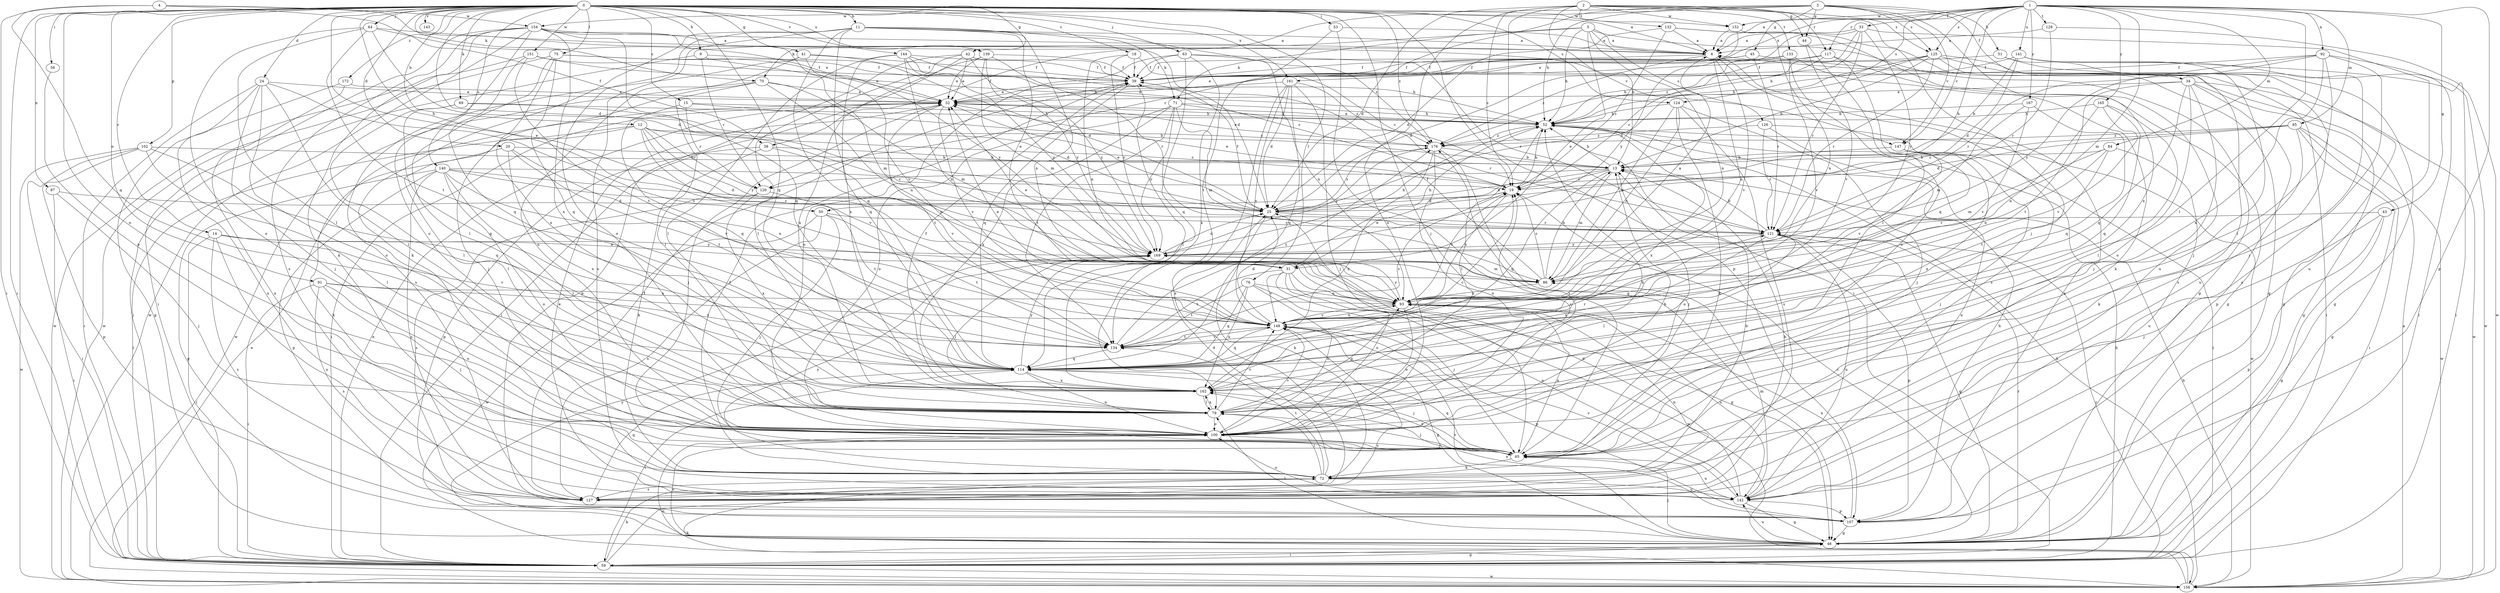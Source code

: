 strict digraph  {
0;
1;
2;
3;
4;
5;
6;
9;
11;
12;
13;
14;
15;
18;
19;
20;
24;
25;
31;
32;
33;
34;
38;
39;
41;
42;
43;
44;
45;
46;
50;
51;
52;
53;
56;
59;
63;
64;
65;
69;
70;
71;
72;
75;
76;
79;
84;
85;
86;
87;
91;
92;
93;
100;
102;
107;
114;
117;
120;
121;
124;
125;
126;
127;
128;
132;
133;
134;
139;
140;
141;
142;
143;
144;
147;
148;
151;
152;
154;
156;
161;
162;
165;
167;
169;
172;
176;
0 -> 6  [label=a];
0 -> 9  [label=b];
0 -> 11  [label=b];
0 -> 12  [label=b];
0 -> 14  [label=c];
0 -> 15  [label=c];
0 -> 18  [label=c];
0 -> 20  [label=d];
0 -> 24  [label=d];
0 -> 25  [label=d];
0 -> 31  [label=e];
0 -> 41  [label=g];
0 -> 42  [label=g];
0 -> 50  [label=h];
0 -> 53  [label=i];
0 -> 56  [label=i];
0 -> 59  [label=i];
0 -> 63  [label=j];
0 -> 64  [label=j];
0 -> 65  [label=j];
0 -> 69  [label=k];
0 -> 70  [label=k];
0 -> 75  [label=l];
0 -> 76  [label=l];
0 -> 87  [label=n];
0 -> 91  [label=n];
0 -> 100  [label=o];
0 -> 102  [label=p];
0 -> 107  [label=p];
0 -> 114  [label=q];
0 -> 124  [label=s];
0 -> 139  [label=u];
0 -> 140  [label=u];
0 -> 143  [label=v];
0 -> 144  [label=v];
0 -> 151  [label=w];
0 -> 152  [label=w];
0 -> 161  [label=x];
0 -> 172  [label=z];
0 -> 176  [label=z];
1 -> 6  [label=a];
1 -> 33  [label=f];
1 -> 43  [label=g];
1 -> 50  [label=h];
1 -> 79  [label=l];
1 -> 84  [label=m];
1 -> 85  [label=m];
1 -> 86  [label=m];
1 -> 92  [label=n];
1 -> 107  [label=p];
1 -> 117  [label=r];
1 -> 124  [label=s];
1 -> 125  [label=s];
1 -> 128  [label=t];
1 -> 141  [label=u];
1 -> 147  [label=v];
1 -> 152  [label=w];
1 -> 161  [label=x];
1 -> 165  [label=y];
1 -> 167  [label=y];
2 -> 13  [label=b];
2 -> 19  [label=c];
2 -> 25  [label=d];
2 -> 44  [label=g];
2 -> 59  [label=i];
2 -> 65  [label=j];
2 -> 100  [label=o];
2 -> 117  [label=r];
2 -> 125  [label=s];
2 -> 132  [label=t];
2 -> 133  [label=t];
2 -> 152  [label=w];
3 -> 34  [label=f];
3 -> 38  [label=f];
3 -> 44  [label=g];
3 -> 45  [label=g];
3 -> 51  [label=h];
3 -> 52  [label=h];
3 -> 120  [label=r];
3 -> 125  [label=s];
3 -> 147  [label=v];
3 -> 154  [label=w];
3 -> 162  [label=x];
4 -> 38  [label=f];
4 -> 59  [label=i];
4 -> 114  [label=q];
4 -> 147  [label=v];
4 -> 154  [label=w];
5 -> 6  [label=a];
5 -> 31  [label=e];
5 -> 46  [label=g];
5 -> 52  [label=h];
5 -> 70  [label=k];
5 -> 71  [label=k];
5 -> 93  [label=n];
5 -> 126  [label=s];
6 -> 39  [label=f];
6 -> 93  [label=n];
6 -> 127  [label=s];
6 -> 148  [label=v];
6 -> 176  [label=z];
9 -> 39  [label=f];
9 -> 59  [label=i];
9 -> 86  [label=m];
9 -> 120  [label=r];
11 -> 6  [label=a];
11 -> 31  [label=e];
11 -> 71  [label=k];
11 -> 72  [label=k];
11 -> 93  [label=n];
11 -> 100  [label=o];
11 -> 114  [label=q];
11 -> 142  [label=u];
11 -> 162  [label=x];
11 -> 176  [label=z];
12 -> 19  [label=c];
12 -> 59  [label=i];
12 -> 79  [label=l];
12 -> 93  [label=n];
12 -> 120  [label=r];
12 -> 148  [label=v];
12 -> 169  [label=y];
12 -> 176  [label=z];
13 -> 19  [label=c];
13 -> 25  [label=d];
13 -> 52  [label=h];
13 -> 86  [label=m];
13 -> 100  [label=o];
13 -> 114  [label=q];
13 -> 120  [label=r];
14 -> 31  [label=e];
14 -> 59  [label=i];
14 -> 127  [label=s];
14 -> 142  [label=u];
14 -> 148  [label=v];
14 -> 169  [label=y];
15 -> 13  [label=b];
15 -> 52  [label=h];
15 -> 114  [label=q];
15 -> 120  [label=r];
18 -> 19  [label=c];
18 -> 39  [label=f];
18 -> 93  [label=n];
18 -> 169  [label=y];
19 -> 25  [label=d];
19 -> 31  [label=e];
19 -> 32  [label=e];
19 -> 52  [label=h];
19 -> 93  [label=n];
20 -> 13  [label=b];
20 -> 72  [label=k];
20 -> 134  [label=t];
20 -> 148  [label=v];
20 -> 162  [label=x];
24 -> 32  [label=e];
24 -> 59  [label=i];
24 -> 65  [label=j];
24 -> 79  [label=l];
24 -> 100  [label=o];
24 -> 142  [label=u];
24 -> 148  [label=v];
25 -> 32  [label=e];
25 -> 39  [label=f];
25 -> 72  [label=k];
25 -> 121  [label=r];
25 -> 176  [label=z];
31 -> 46  [label=g];
31 -> 52  [label=h];
31 -> 100  [label=o];
31 -> 134  [label=t];
31 -> 142  [label=u];
31 -> 148  [label=v];
31 -> 156  [label=w];
32 -> 52  [label=h];
32 -> 59  [label=i];
32 -> 65  [label=j];
32 -> 134  [label=t];
32 -> 148  [label=v];
33 -> 6  [label=a];
33 -> 32  [label=e];
33 -> 52  [label=h];
33 -> 121  [label=r];
33 -> 142  [label=u];
33 -> 169  [label=y];
33 -> 176  [label=z];
34 -> 32  [label=e];
34 -> 46  [label=g];
34 -> 65  [label=j];
34 -> 100  [label=o];
34 -> 107  [label=p];
34 -> 114  [label=q];
34 -> 134  [label=t];
34 -> 156  [label=w];
38 -> 13  [label=b];
38 -> 72  [label=k];
38 -> 107  [label=p];
38 -> 148  [label=v];
39 -> 32  [label=e];
39 -> 79  [label=l];
39 -> 114  [label=q];
41 -> 25  [label=d];
41 -> 39  [label=f];
41 -> 100  [label=o];
41 -> 127  [label=s];
41 -> 169  [label=y];
42 -> 32  [label=e];
42 -> 39  [label=f];
42 -> 59  [label=i];
42 -> 79  [label=l];
42 -> 107  [label=p];
42 -> 169  [label=y];
43 -> 46  [label=g];
43 -> 65  [label=j];
43 -> 107  [label=p];
43 -> 121  [label=r];
44 -> 79  [label=l];
44 -> 148  [label=v];
45 -> 32  [label=e];
45 -> 39  [label=f];
45 -> 121  [label=r];
45 -> 127  [label=s];
46 -> 19  [label=c];
46 -> 59  [label=i];
46 -> 65  [label=j];
46 -> 79  [label=l];
46 -> 100  [label=o];
46 -> 121  [label=r];
46 -> 142  [label=u];
46 -> 148  [label=v];
46 -> 169  [label=y];
50 -> 65  [label=j];
50 -> 121  [label=r];
50 -> 127  [label=s];
50 -> 134  [label=t];
50 -> 156  [label=w];
51 -> 39  [label=f];
51 -> 46  [label=g];
51 -> 59  [label=i];
52 -> 32  [label=e];
52 -> 79  [label=l];
52 -> 156  [label=w];
52 -> 162  [label=x];
52 -> 176  [label=z];
53 -> 6  [label=a];
53 -> 46  [label=g];
53 -> 134  [label=t];
56 -> 100  [label=o];
59 -> 32  [label=e];
59 -> 46  [label=g];
59 -> 52  [label=h];
59 -> 72  [label=k];
59 -> 121  [label=r];
59 -> 148  [label=v];
59 -> 156  [label=w];
63 -> 39  [label=f];
63 -> 93  [label=n];
63 -> 100  [label=o];
63 -> 114  [label=q];
63 -> 121  [label=r];
63 -> 162  [label=x];
64 -> 6  [label=a];
64 -> 25  [label=d];
64 -> 32  [label=e];
64 -> 79  [label=l];
64 -> 100  [label=o];
64 -> 134  [label=t];
65 -> 72  [label=k];
65 -> 93  [label=n];
65 -> 114  [label=q];
65 -> 142  [label=u];
65 -> 162  [label=x];
69 -> 25  [label=d];
69 -> 52  [label=h];
69 -> 79  [label=l];
69 -> 114  [label=q];
70 -> 32  [label=e];
70 -> 65  [label=j];
70 -> 79  [label=l];
70 -> 86  [label=m];
70 -> 93  [label=n];
70 -> 156  [label=w];
71 -> 52  [label=h];
71 -> 86  [label=m];
71 -> 100  [label=o];
71 -> 121  [label=r];
71 -> 134  [label=t];
71 -> 162  [label=x];
71 -> 169  [label=y];
72 -> 13  [label=b];
72 -> 25  [label=d];
72 -> 39  [label=f];
72 -> 79  [label=l];
72 -> 127  [label=s];
72 -> 134  [label=t];
72 -> 142  [label=u];
72 -> 169  [label=y];
75 -> 32  [label=e];
75 -> 39  [label=f];
75 -> 79  [label=l];
75 -> 114  [label=q];
75 -> 156  [label=w];
75 -> 162  [label=x];
76 -> 65  [label=j];
76 -> 93  [label=n];
76 -> 100  [label=o];
76 -> 114  [label=q];
76 -> 134  [label=t];
76 -> 162  [label=x];
79 -> 19  [label=c];
79 -> 65  [label=j];
79 -> 93  [label=n];
79 -> 100  [label=o];
79 -> 148  [label=v];
79 -> 162  [label=x];
84 -> 13  [label=b];
84 -> 86  [label=m];
84 -> 93  [label=n];
84 -> 134  [label=t];
84 -> 142  [label=u];
85 -> 19  [label=c];
85 -> 25  [label=d];
85 -> 46  [label=g];
85 -> 59  [label=i];
85 -> 72  [label=k];
85 -> 156  [label=w];
85 -> 176  [label=z];
86 -> 6  [label=a];
86 -> 13  [label=b];
86 -> 19  [label=c];
86 -> 32  [label=e];
86 -> 39  [label=f];
86 -> 93  [label=n];
87 -> 25  [label=d];
87 -> 59  [label=i];
87 -> 65  [label=j];
91 -> 59  [label=i];
91 -> 65  [label=j];
91 -> 93  [label=n];
91 -> 100  [label=o];
91 -> 127  [label=s];
91 -> 134  [label=t];
92 -> 39  [label=f];
92 -> 65  [label=j];
92 -> 79  [label=l];
92 -> 121  [label=r];
92 -> 156  [label=w];
92 -> 162  [label=x];
92 -> 169  [label=y];
93 -> 19  [label=c];
93 -> 100  [label=o];
93 -> 142  [label=u];
93 -> 148  [label=v];
93 -> 169  [label=y];
100 -> 13  [label=b];
100 -> 52  [label=h];
100 -> 65  [label=j];
100 -> 148  [label=v];
100 -> 176  [label=z];
102 -> 13  [label=b];
102 -> 59  [label=i];
102 -> 79  [label=l];
102 -> 107  [label=p];
102 -> 114  [label=q];
102 -> 156  [label=w];
107 -> 6  [label=a];
107 -> 46  [label=g];
107 -> 52  [label=h];
107 -> 93  [label=n];
107 -> 162  [label=x];
114 -> 19  [label=c];
114 -> 59  [label=i];
114 -> 65  [label=j];
114 -> 100  [label=o];
114 -> 121  [label=r];
114 -> 162  [label=x];
114 -> 169  [label=y];
117 -> 19  [label=c];
117 -> 39  [label=f];
117 -> 52  [label=h];
117 -> 72  [label=k];
117 -> 114  [label=q];
120 -> 127  [label=s];
120 -> 134  [label=t];
120 -> 162  [label=x];
121 -> 13  [label=b];
121 -> 46  [label=g];
121 -> 79  [label=l];
121 -> 107  [label=p];
121 -> 142  [label=u];
121 -> 162  [label=x];
121 -> 169  [label=y];
124 -> 52  [label=h];
124 -> 65  [label=j];
124 -> 72  [label=k];
124 -> 86  [label=m];
124 -> 93  [label=n];
124 -> 127  [label=s];
125 -> 13  [label=b];
125 -> 25  [label=d];
125 -> 39  [label=f];
125 -> 46  [label=g];
125 -> 52  [label=h];
125 -> 59  [label=i];
125 -> 121  [label=r];
125 -> 142  [label=u];
126 -> 59  [label=i];
126 -> 121  [label=r];
126 -> 142  [label=u];
126 -> 176  [label=z];
127 -> 13  [label=b];
127 -> 39  [label=f];
127 -> 93  [label=n];
127 -> 114  [label=q];
128 -> 6  [label=a];
128 -> 121  [label=r];
128 -> 156  [label=w];
132 -> 6  [label=a];
132 -> 19  [label=c];
132 -> 25  [label=d];
132 -> 46  [label=g];
132 -> 142  [label=u];
133 -> 25  [label=d];
133 -> 39  [label=f];
133 -> 46  [label=g];
133 -> 100  [label=o];
133 -> 148  [label=v];
134 -> 19  [label=c];
134 -> 114  [label=q];
134 -> 148  [label=v];
134 -> 176  [label=z];
139 -> 32  [label=e];
139 -> 39  [label=f];
139 -> 86  [label=m];
139 -> 121  [label=r];
139 -> 162  [label=x];
139 -> 169  [label=y];
140 -> 19  [label=c];
140 -> 25  [label=d];
140 -> 46  [label=g];
140 -> 79  [label=l];
140 -> 93  [label=n];
140 -> 100  [label=o];
140 -> 107  [label=p];
140 -> 121  [label=r];
140 -> 127  [label=s];
141 -> 13  [label=b];
141 -> 25  [label=d];
141 -> 39  [label=f];
141 -> 59  [label=i];
141 -> 65  [label=j];
141 -> 127  [label=s];
142 -> 25  [label=d];
142 -> 32  [label=e];
142 -> 46  [label=g];
142 -> 86  [label=m];
142 -> 100  [label=o];
142 -> 107  [label=p];
142 -> 148  [label=v];
144 -> 19  [label=c];
144 -> 39  [label=f];
144 -> 52  [label=h];
144 -> 79  [label=l];
144 -> 93  [label=n];
144 -> 114  [label=q];
144 -> 169  [label=y];
147 -> 13  [label=b];
147 -> 65  [label=j];
147 -> 148  [label=v];
147 -> 162  [label=x];
148 -> 25  [label=d];
148 -> 32  [label=e];
148 -> 46  [label=g];
148 -> 93  [label=n];
148 -> 107  [label=p];
148 -> 114  [label=q];
148 -> 134  [label=t];
151 -> 39  [label=f];
151 -> 52  [label=h];
151 -> 114  [label=q];
151 -> 134  [label=t];
151 -> 156  [label=w];
152 -> 6  [label=a];
152 -> 93  [label=n];
152 -> 169  [label=y];
154 -> 6  [label=a];
154 -> 25  [label=d];
154 -> 59  [label=i];
154 -> 72  [label=k];
154 -> 100  [label=o];
154 -> 114  [label=q];
154 -> 127  [label=s];
154 -> 148  [label=v];
154 -> 156  [label=w];
154 -> 162  [label=x];
156 -> 6  [label=a];
156 -> 13  [label=b];
156 -> 32  [label=e];
156 -> 52  [label=h];
156 -> 72  [label=k];
156 -> 100  [label=o];
161 -> 25  [label=d];
161 -> 32  [label=e];
161 -> 65  [label=j];
161 -> 114  [label=q];
161 -> 127  [label=s];
161 -> 148  [label=v];
161 -> 176  [label=z];
162 -> 39  [label=f];
162 -> 79  [label=l];
165 -> 52  [label=h];
165 -> 79  [label=l];
165 -> 93  [label=n];
165 -> 114  [label=q];
165 -> 148  [label=v];
167 -> 52  [label=h];
167 -> 86  [label=m];
167 -> 114  [label=q];
167 -> 148  [label=v];
169 -> 25  [label=d];
169 -> 52  [label=h];
169 -> 79  [label=l];
169 -> 86  [label=m];
172 -> 32  [label=e];
172 -> 46  [label=g];
172 -> 142  [label=u];
176 -> 13  [label=b];
176 -> 32  [label=e];
176 -> 65  [label=j];
176 -> 100  [label=o];
176 -> 162  [label=x];
176 -> 169  [label=y];
}
